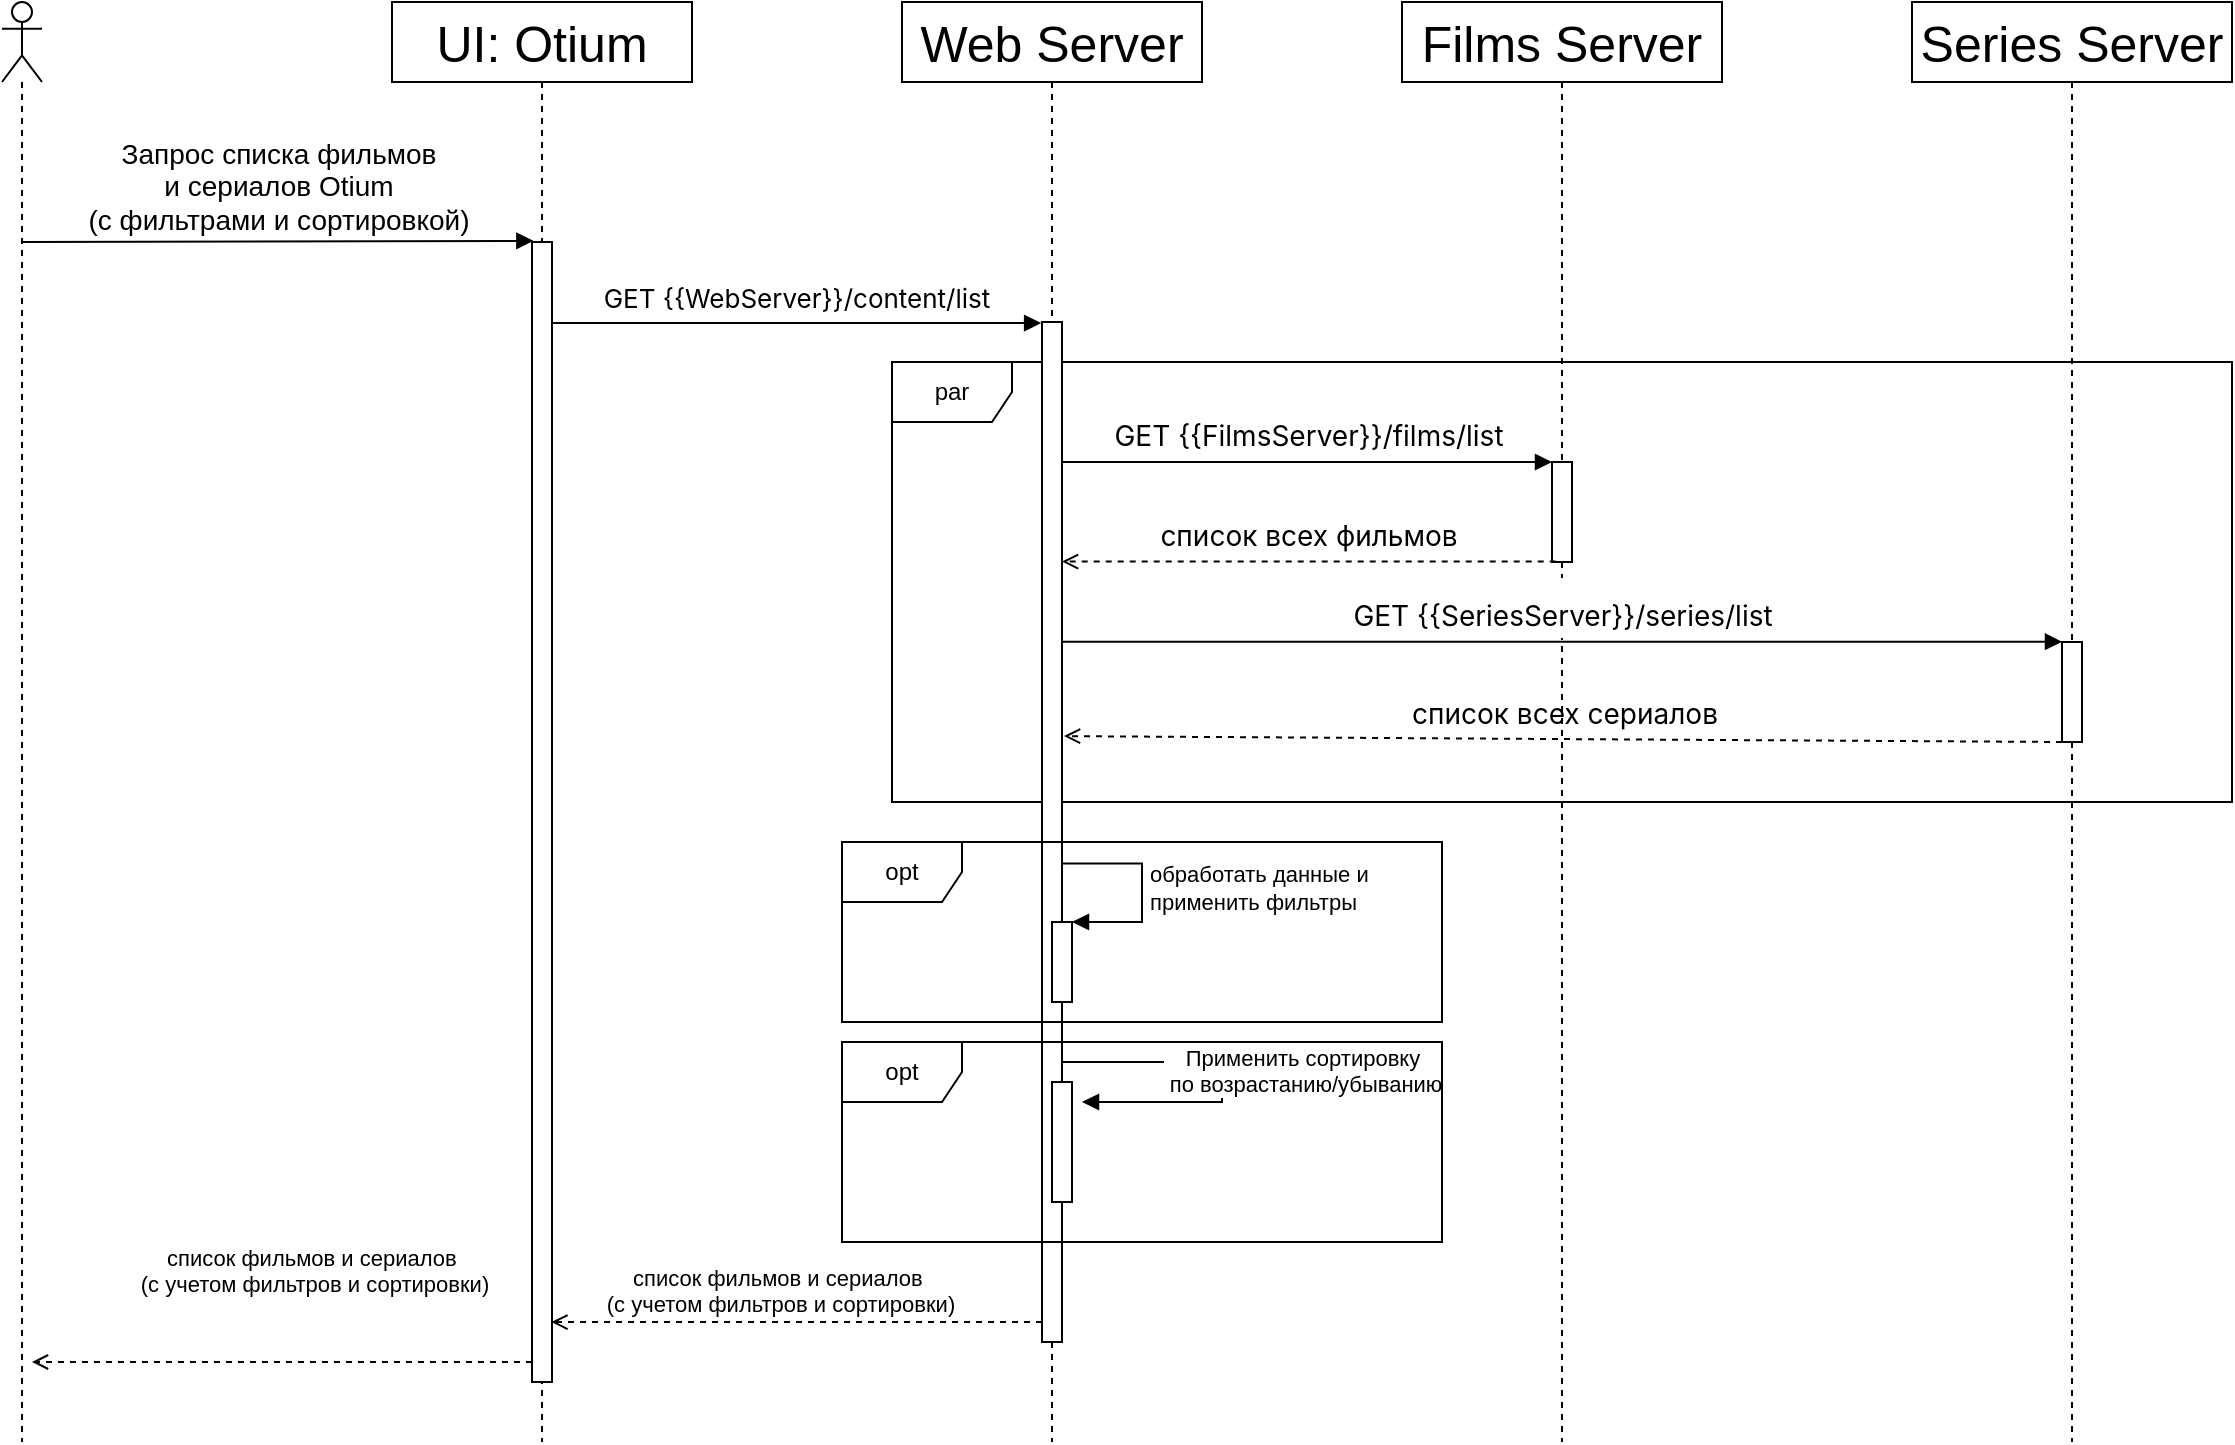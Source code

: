 <mxfile version="22.1.21" type="device">
  <diagram id="7ac91c9_CYBIp-0gwyT7" name="Страница 1">
    <mxGraphModel dx="1276" dy="-4070" grid="1" gridSize="10" guides="1" tooltips="1" connect="1" arrows="1" fold="1" page="1" pageScale="1" pageWidth="827" pageHeight="1169" math="0" shadow="0">
      <root>
        <mxCell id="0" />
        <mxCell id="1" parent="0" />
        <mxCell id="g7hA280cSHpAfKu-B-t--48" value="par" style="shape=umlFrame;whiteSpace=wrap;html=1;" parent="1" vertex="1">
          <mxGeometry x="485" y="5040" width="670" height="220" as="geometry" />
        </mxCell>
        <mxCell id="g7hA280cSHpAfKu-B-t--3" value="" style="shape=umlLifeline;participant=umlActor;perimeter=lifelinePerimeter;whiteSpace=wrap;html=1;container=1;collapsible=0;recursiveResize=0;verticalAlign=top;spacingTop=36;outlineConnect=0;fontSize=25;" parent="1" vertex="1">
          <mxGeometry x="40" y="4860" width="20" height="720" as="geometry" />
        </mxCell>
        <mxCell id="g7hA280cSHpAfKu-B-t--4" value="Запрос списка фильмов &lt;br&gt;и сериалов Otium &lt;br&gt;(с фильтрами и сортировкой)" style="html=1;verticalAlign=bottom;startArrow=none;startFill=0;endArrow=block;startSize=8;rounded=1;fontSize=14;entryX=0.069;entryY=-0.001;entryDx=0;entryDy=0;entryPerimeter=0;" parent="g7hA280cSHpAfKu-B-t--3" target="g7hA280cSHpAfKu-B-t--19" edge="1">
          <mxGeometry width="60" relative="1" as="geometry">
            <mxPoint x="10" y="120" as="sourcePoint" />
            <mxPoint x="70" y="120" as="targetPoint" />
          </mxGeometry>
        </mxCell>
        <mxCell id="g7hA280cSHpAfKu-B-t--5" value="Web Server" style="shape=umlLifeline;perimeter=lifelinePerimeter;whiteSpace=wrap;html=1;container=1;collapsible=0;recursiveResize=0;outlineConnect=0;fontSize=25;" parent="1" vertex="1">
          <mxGeometry x="490" y="4860" width="150" height="720" as="geometry" />
        </mxCell>
        <mxCell id="g7hA280cSHpAfKu-B-t--6" value="" style="html=1;points=[];perimeter=orthogonalPerimeter;fontFamily=Helvetica;fontSize=25;fontColor=default;align=center;strokeColor=default;fillColor=default;" parent="g7hA280cSHpAfKu-B-t--5" vertex="1">
          <mxGeometry x="70" y="160" width="10" height="510" as="geometry" />
        </mxCell>
        <mxCell id="g7hA280cSHpAfKu-B-t--44" value="" style="html=1;points=[];perimeter=orthogonalPerimeter;" parent="g7hA280cSHpAfKu-B-t--5" vertex="1">
          <mxGeometry x="75" y="460" width="10" height="40" as="geometry" />
        </mxCell>
        <mxCell id="g7hA280cSHpAfKu-B-t--45" value="обработать данные и&lt;br&gt;применить фильтры" style="edgeStyle=orthogonalEdgeStyle;html=1;align=left;spacingLeft=2;endArrow=block;rounded=0;entryX=1;entryY=0;exitX=1.04;exitY=0.531;exitDx=0;exitDy=0;exitPerimeter=0;" parent="g7hA280cSHpAfKu-B-t--5" source="g7hA280cSHpAfKu-B-t--6" target="g7hA280cSHpAfKu-B-t--44" edge="1">
          <mxGeometry relative="1" as="geometry">
            <mxPoint x="80" y="410" as="sourcePoint" />
            <Array as="points">
              <mxPoint x="120" y="431" />
              <mxPoint x="120" y="460" />
            </Array>
          </mxGeometry>
        </mxCell>
        <mxCell id="MpZYyDJgsBUx-2memwEm-8" value="" style="html=1;points=[[0,0,0,0,5],[0,1,0,0,-5],[1,0,0,0,5],[1,1,0,0,-5]];perimeter=orthogonalPerimeter;outlineConnect=0;targetShapes=umlLifeline;portConstraint=eastwest;newEdgeStyle={&quot;curved&quot;:0,&quot;rounded&quot;:0};" parent="g7hA280cSHpAfKu-B-t--5" vertex="1">
          <mxGeometry x="75" y="540" width="10" height="60" as="geometry" />
        </mxCell>
        <mxCell id="g7hA280cSHpAfKu-B-t--9" value="Series Server" style="shape=umlLifeline;perimeter=lifelinePerimeter;whiteSpace=wrap;html=1;container=1;collapsible=0;recursiveResize=0;outlineConnect=0;fontSize=25;" parent="1" vertex="1">
          <mxGeometry x="995" y="4860" width="160" height="720" as="geometry" />
        </mxCell>
        <mxCell id="8ls1gTeXbY_8odH4ZYZD-5" value="" style="html=1;points=[];perimeter=orthogonalPerimeter;fontFamily=Helvetica;fontSize=25;fontColor=default;align=center;strokeColor=default;fillColor=default;" parent="g7hA280cSHpAfKu-B-t--9" vertex="1">
          <mxGeometry x="75" y="320" width="10" height="50" as="geometry" />
        </mxCell>
        <mxCell id="8ls1gTeXbY_8odH4ZYZD-6" value="&lt;div style=&quot;text-align: left;&quot;&gt;&lt;font face=&quot;Inter, system-ui, -apple-system, system-ui, Segoe UI, Roboto, Oxygen, Ubuntu, Cantarell, Fira Sans, Droid Sans, Helvetica, Arial, sans-serif&quot;&gt;&lt;span style=&quot;font-size: 14px;&quot;&gt;список всех сериалов&lt;/span&gt;&lt;/font&gt;&lt;/div&gt;" style="html=1;verticalAlign=bottom;startArrow=none;endArrow=open;startSize=8;rounded=1;fontSize=25;startFill=0;endFill=0;dashed=1;entryX=1.1;entryY=0.406;entryDx=0;entryDy=0;entryPerimeter=0;exitX=-0.05;exitY=0.205;exitDx=0;exitDy=0;exitPerimeter=0;" parent="g7hA280cSHpAfKu-B-t--9" target="g7hA280cSHpAfKu-B-t--6" edge="1">
          <mxGeometry x="-0.001" relative="1" as="geometry">
            <mxPoint x="75" y="370" as="sourcePoint" />
            <mxPoint x="-170" y="370" as="targetPoint" />
            <mxPoint as="offset" />
          </mxGeometry>
        </mxCell>
        <mxCell id="g7hA280cSHpAfKu-B-t--13" value="&lt;span style=&quot;background-color: rgb(255, 255, 255); font-size: 13px;&quot;&gt;&lt;font style=&quot;font-size: 13px;&quot;&gt;&lt;span style=&quot;font-family: Inter, system-ui, -apple-system, &amp;quot;system-ui&amp;quot;, &amp;quot;Segoe UI&amp;quot;, Roboto, Oxygen, Ubuntu, Cantarell, &amp;quot;Fira Sans&amp;quot;, &amp;quot;Droid Sans&amp;quot;, Helvetica, Arial, sans-serif; text-align: left;&quot; data-testid=&quot;resolvedVariable&quot; spellcheck=&quot;false&quot; class=&quot;resolvedVariable&quot;&gt;GET {{WebServer}}&lt;/span&gt;&lt;span style=&quot;font-family: Inter, system-ui, -apple-system, &amp;quot;system-ui&amp;quot;, &amp;quot;Segoe UI&amp;quot;, Roboto, Oxygen, Ubuntu, Cantarell, &amp;quot;Fira Sans&amp;quot;, &amp;quot;Droid Sans&amp;quot;, Helvetica, Arial, sans-serif; text-align: left;&quot; data-testid=&quot;resolvedVariable&quot; spellcheck=&quot;false&quot; class=&quot;resolvedVariable&quot;&gt;/&lt;/span&gt;&lt;/font&gt;&lt;span style=&quot;font-family: Inter, system-ui, -apple-system, &amp;quot;system-ui&amp;quot;, &amp;quot;Segoe UI&amp;quot;, Roboto, Oxygen, Ubuntu, Cantarell, &amp;quot;Fira Sans&amp;quot;, &amp;quot;Droid Sans&amp;quot;, Helvetica, Arial, sans-serif; text-align: left;&quot; data-offset-key=&quot;a3p1t-1-0&quot;&gt;&lt;span style=&quot;&quot; data-text=&quot;true&quot;&gt;content/list&lt;/span&gt;&lt;/span&gt;&lt;/span&gt;" style="html=1;verticalAlign=bottom;startArrow=none;endArrow=block;startSize=8;rounded=1;fontSize=25;entryX=-0.044;entryY=0.001;entryDx=0;entryDy=0;entryPerimeter=0;startFill=0;" parent="1" source="g7hA280cSHpAfKu-B-t--19" target="g7hA280cSHpAfKu-B-t--6" edge="1">
          <mxGeometry x="-0.001" relative="1" as="geometry">
            <mxPoint x="245" y="4940" as="sourcePoint" />
            <mxPoint as="offset" />
          </mxGeometry>
        </mxCell>
        <mxCell id="g7hA280cSHpAfKu-B-t--18" value="UI: Otium" style="shape=umlLifeline;perimeter=lifelinePerimeter;whiteSpace=wrap;html=1;container=1;collapsible=0;recursiveResize=0;outlineConnect=0;fontSize=25;" parent="1" vertex="1">
          <mxGeometry x="235" y="4860" width="150" height="720" as="geometry" />
        </mxCell>
        <mxCell id="g7hA280cSHpAfKu-B-t--19" value="" style="html=1;points=[];perimeter=orthogonalPerimeter;fontFamily=Helvetica;fontSize=25;fontColor=default;align=center;strokeColor=default;fillColor=default;" parent="g7hA280cSHpAfKu-B-t--18" vertex="1">
          <mxGeometry x="70" y="120" width="10" height="570" as="geometry" />
        </mxCell>
        <mxCell id="g7hA280cSHpAfKu-B-t--42" value="Films Server" style="shape=umlLifeline;perimeter=lifelinePerimeter;whiteSpace=wrap;html=1;container=1;collapsible=0;recursiveResize=0;outlineConnect=0;fontSize=25;" parent="1" vertex="1">
          <mxGeometry x="740" y="4860" width="160" height="720" as="geometry" />
        </mxCell>
        <mxCell id="8ls1gTeXbY_8odH4ZYZD-2" value="" style="html=1;points=[];perimeter=orthogonalPerimeter;fontFamily=Helvetica;fontSize=25;fontColor=default;align=center;strokeColor=default;fillColor=default;" parent="g7hA280cSHpAfKu-B-t--42" vertex="1">
          <mxGeometry x="75" y="230" width="10" height="50" as="geometry" />
        </mxCell>
        <mxCell id="8ls1gTeXbY_8odH4ZYZD-1" value="&lt;span style=&quot;background-color: rgb(255, 255, 255); font-size: 14px;&quot;&gt;&lt;font style=&quot;font-size: 14px;&quot;&gt;&lt;span style=&quot;font-family: Inter, system-ui, -apple-system, &amp;quot;system-ui&amp;quot;, &amp;quot;Segoe UI&amp;quot;, Roboto, Oxygen, Ubuntu, Cantarell, &amp;quot;Fira Sans&amp;quot;, &amp;quot;Droid Sans&amp;quot;, Helvetica, Arial, sans-serif; text-align: left;&quot; data-testid=&quot;resolvedVariable&quot; spellcheck=&quot;false&quot; class=&quot;resolvedVariable&quot;&gt;GET {{FilmsServer}}&lt;/span&gt;&lt;span style=&quot;font-family: Inter, system-ui, -apple-system, &amp;quot;system-ui&amp;quot;, &amp;quot;Segoe UI&amp;quot;, Roboto, Oxygen, Ubuntu, Cantarell, &amp;quot;Fira Sans&amp;quot;, &amp;quot;Droid Sans&amp;quot;, Helvetica, Arial, sans-serif; text-align: left;&quot; data-testid=&quot;resolvedVariable&quot; spellcheck=&quot;false&quot; class=&quot;resolvedVariable&quot;&gt;/films&lt;/span&gt;&lt;/font&gt;&lt;span style=&quot;font-family: Inter, system-ui, -apple-system, &amp;quot;system-ui&amp;quot;, &amp;quot;Segoe UI&amp;quot;, Roboto, Oxygen, Ubuntu, Cantarell, &amp;quot;Fira Sans&amp;quot;, &amp;quot;Droid Sans&amp;quot;, Helvetica, Arial, sans-serif; text-align: left;&quot; data-offset-key=&quot;a3p1t-1-0&quot;&gt;&lt;span style=&quot;&quot; data-text=&quot;true&quot;&gt;/list&lt;/span&gt;&lt;/span&gt;&lt;/span&gt;" style="html=1;verticalAlign=bottom;startArrow=none;endArrow=block;startSize=8;rounded=1;fontSize=25;entryX=-0.044;entryY=0.001;entryDx=0;entryDy=0;entryPerimeter=0;startFill=0;" parent="g7hA280cSHpAfKu-B-t--42" edge="1">
          <mxGeometry x="-0.001" relative="1" as="geometry">
            <mxPoint x="-170" y="230" as="sourcePoint" />
            <mxPoint x="75" y="230" as="targetPoint" />
            <mxPoint as="offset" />
          </mxGeometry>
        </mxCell>
        <mxCell id="8ls1gTeXbY_8odH4ZYZD-4" value="&lt;span style=&quot;background-color: rgb(255, 255, 255); font-size: 14px;&quot;&gt;&lt;font style=&quot;font-size: 14px;&quot;&gt;&lt;span style=&quot;font-family: Inter, system-ui, -apple-system, &amp;quot;system-ui&amp;quot;, &amp;quot;Segoe UI&amp;quot;, Roboto, Oxygen, Ubuntu, Cantarell, &amp;quot;Fira Sans&amp;quot;, &amp;quot;Droid Sans&amp;quot;, Helvetica, Arial, sans-serif; text-align: left;&quot; data-testid=&quot;resolvedVariable&quot; spellcheck=&quot;false&quot; class=&quot;resolvedVariable&quot;&gt;GET {{SeriesServer}}&lt;/span&gt;&lt;span style=&quot;font-family: Inter, system-ui, -apple-system, &amp;quot;system-ui&amp;quot;, &amp;quot;Segoe UI&amp;quot;, Roboto, Oxygen, Ubuntu, Cantarell, &amp;quot;Fira Sans&amp;quot;, &amp;quot;Droid Sans&amp;quot;, Helvetica, Arial, sans-serif; text-align: left;&quot; data-testid=&quot;resolvedVariable&quot; spellcheck=&quot;false&quot; class=&quot;resolvedVariable&quot;&gt;/series&lt;/span&gt;&lt;/font&gt;&lt;span style=&quot;font-family: Inter, system-ui, -apple-system, &amp;quot;system-ui&amp;quot;, &amp;quot;Segoe UI&amp;quot;, Roboto, Oxygen, Ubuntu, Cantarell, &amp;quot;Fira Sans&amp;quot;, &amp;quot;Droid Sans&amp;quot;, Helvetica, Arial, sans-serif; text-align: left;&quot; data-offset-key=&quot;a3p1t-1-0&quot;&gt;&lt;span style=&quot;&quot; data-text=&quot;true&quot;&gt;/list&lt;/span&gt;&lt;/span&gt;&lt;/span&gt;" style="html=1;verticalAlign=bottom;startArrow=none;endArrow=block;startSize=8;rounded=1;fontSize=25;entryX=-0.044;entryY=0.001;entryDx=0;entryDy=0;entryPerimeter=0;startFill=0;" parent="g7hA280cSHpAfKu-B-t--42" source="g7hA280cSHpAfKu-B-t--6" edge="1">
          <mxGeometry x="-0.001" relative="1" as="geometry">
            <mxPoint x="85" y="319.87" as="sourcePoint" />
            <mxPoint x="330" y="319.87" as="targetPoint" />
            <mxPoint as="offset" />
          </mxGeometry>
        </mxCell>
        <mxCell id="8ls1gTeXbY_8odH4ZYZD-3" value="&lt;div style=&quot;text-align: left;&quot;&gt;&lt;font face=&quot;Inter, system-ui, -apple-system, system-ui, Segoe UI, Roboto, Oxygen, Ubuntu, Cantarell, Fira Sans, Droid Sans, Helvetica, Arial, sans-serif&quot;&gt;&lt;span style=&quot;font-size: 14px;&quot;&gt;список всех фильмов&lt;/span&gt;&lt;/font&gt;&lt;/div&gt;" style="html=1;verticalAlign=bottom;startArrow=none;endArrow=open;startSize=8;rounded=1;fontSize=25;startFill=0;endFill=0;dashed=1;exitX=0.186;exitY=0.996;exitDx=0;exitDy=0;exitPerimeter=0;" parent="1" source="8ls1gTeXbY_8odH4ZYZD-2" target="g7hA280cSHpAfKu-B-t--6" edge="1">
          <mxGeometry x="-0.001" relative="1" as="geometry">
            <mxPoint x="800" y="5140" as="sourcePoint" />
            <mxPoint x="570" y="5121" as="targetPoint" />
            <mxPoint as="offset" />
          </mxGeometry>
        </mxCell>
        <mxCell id="8ls1gTeXbY_8odH4ZYZD-10" value="список фильмов и сериалов &#xa;(с учетом фильтров и сортировки)" style="html=1;verticalAlign=bottom;startArrow=none;endArrow=open;startSize=8;rounded=1;startFill=0;endFill=0;dashed=1;entryX=1.017;entryY=0.307;entryDx=0;entryDy=0;entryPerimeter=0;" parent="1" edge="1">
          <mxGeometry x="-0.12" y="-30" relative="1" as="geometry">
            <mxPoint x="305" y="5540" as="sourcePoint" />
            <mxPoint x="55" y="5540" as="targetPoint" />
            <mxPoint x="1" as="offset" />
          </mxGeometry>
        </mxCell>
        <mxCell id="RRdJfC0zObSnppFsDDX7-3" value="opt" style="shape=umlFrame;whiteSpace=wrap;html=1;pointerEvents=0;" parent="1" vertex="1">
          <mxGeometry x="460" y="5280" width="300" height="90" as="geometry" />
        </mxCell>
        <mxCell id="8ls1gTeXbY_8odH4ZYZD-9" value="список фильмов и сериалов &#xa;(с учетом фильтров и сортировки)" style="html=1;verticalAlign=bottom;startArrow=none;endArrow=open;startSize=8;rounded=1;startFill=0;endFill=0;dashed=1;exitX=0.502;exitY=0.693;exitDx=0;exitDy=0;exitPerimeter=0;" parent="1" edge="1">
          <mxGeometry x="0.06" relative="1" as="geometry">
            <mxPoint x="560.0" y="5520" as="sourcePoint" />
            <mxPoint x="314.7" y="5520.04" as="targetPoint" />
            <mxPoint x="-1" as="offset" />
          </mxGeometry>
        </mxCell>
        <mxCell id="MpZYyDJgsBUx-2memwEm-13" value="Применить сортировку&lt;br&gt;&amp;nbsp;по возрастанию/убыванию" style="html=1;verticalAlign=bottom;endArrow=block;curved=0;rounded=0;" parent="1" edge="1">
          <mxGeometry x="0.176" y="-40" width="80" relative="1" as="geometry">
            <mxPoint x="570" y="5390" as="sourcePoint" />
            <mxPoint x="580" y="5410" as="targetPoint" />
            <Array as="points">
              <mxPoint x="650" y="5390" />
              <mxPoint x="650" y="5410" />
            </Array>
            <mxPoint x="40" y="40" as="offset" />
          </mxGeometry>
        </mxCell>
        <mxCell id="93I_LghveHQhIE8_HcD9-1" value="opt" style="shape=umlFrame;whiteSpace=wrap;html=1;pointerEvents=0;" vertex="1" parent="1">
          <mxGeometry x="460" y="5380" width="300" height="100" as="geometry" />
        </mxCell>
      </root>
    </mxGraphModel>
  </diagram>
</mxfile>
